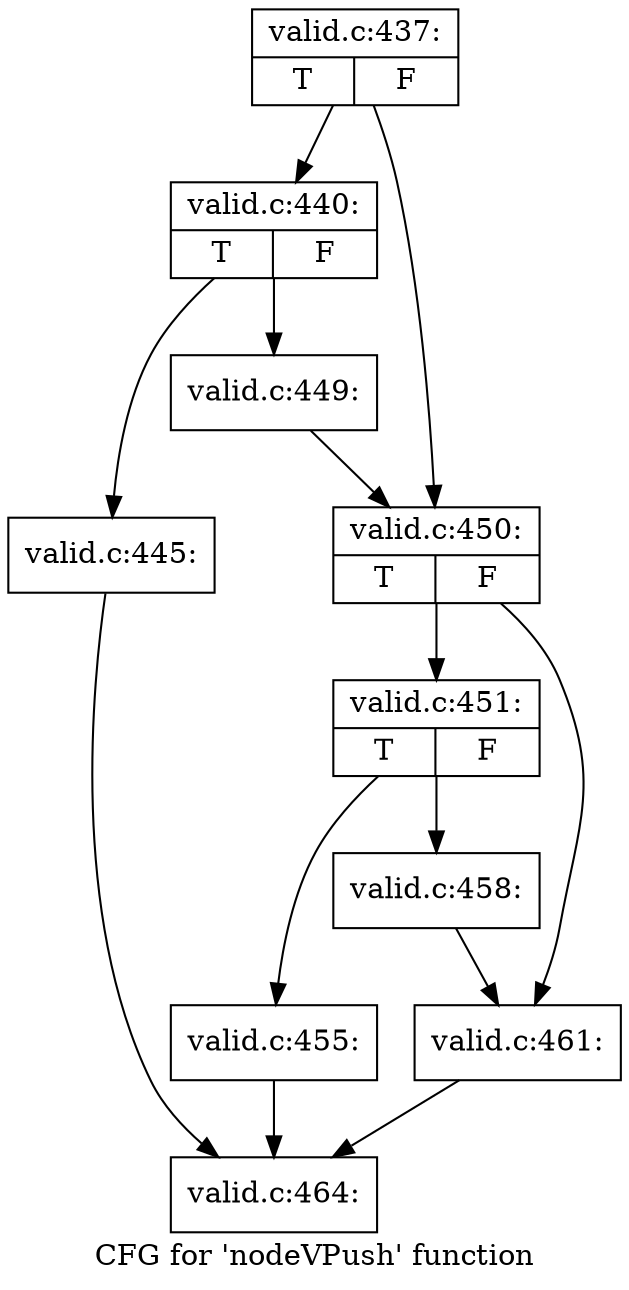 digraph "CFG for 'nodeVPush' function" {
	label="CFG for 'nodeVPush' function";

	Node0x5344840 [shape=record,label="{valid.c:437:|{<s0>T|<s1>F}}"];
	Node0x5344840 -> Node0x5344b50;
	Node0x5344840 -> Node0x5344ba0;
	Node0x5344b50 [shape=record,label="{valid.c:440:|{<s0>T|<s1>F}}"];
	Node0x5344b50 -> Node0x534c820;
	Node0x5344b50 -> Node0x534c870;
	Node0x534c820 [shape=record,label="{valid.c:445:}"];
	Node0x534c820 -> Node0x5344ca0;
	Node0x534c870 [shape=record,label="{valid.c:449:}"];
	Node0x534c870 -> Node0x5344ba0;
	Node0x5344ba0 [shape=record,label="{valid.c:450:|{<s0>T|<s1>F}}"];
	Node0x5344ba0 -> Node0x534d3c0;
	Node0x5344ba0 -> Node0x534d410;
	Node0x534d3c0 [shape=record,label="{valid.c:451:|{<s0>T|<s1>F}}"];
	Node0x534d3c0 -> Node0x534e5a0;
	Node0x534d3c0 -> Node0x534e5f0;
	Node0x534e5a0 [shape=record,label="{valid.c:455:}"];
	Node0x534e5a0 -> Node0x5344ca0;
	Node0x534e5f0 [shape=record,label="{valid.c:458:}"];
	Node0x534e5f0 -> Node0x534d410;
	Node0x534d410 [shape=record,label="{valid.c:461:}"];
	Node0x534d410 -> Node0x5344ca0;
	Node0x5344ca0 [shape=record,label="{valid.c:464:}"];
}
